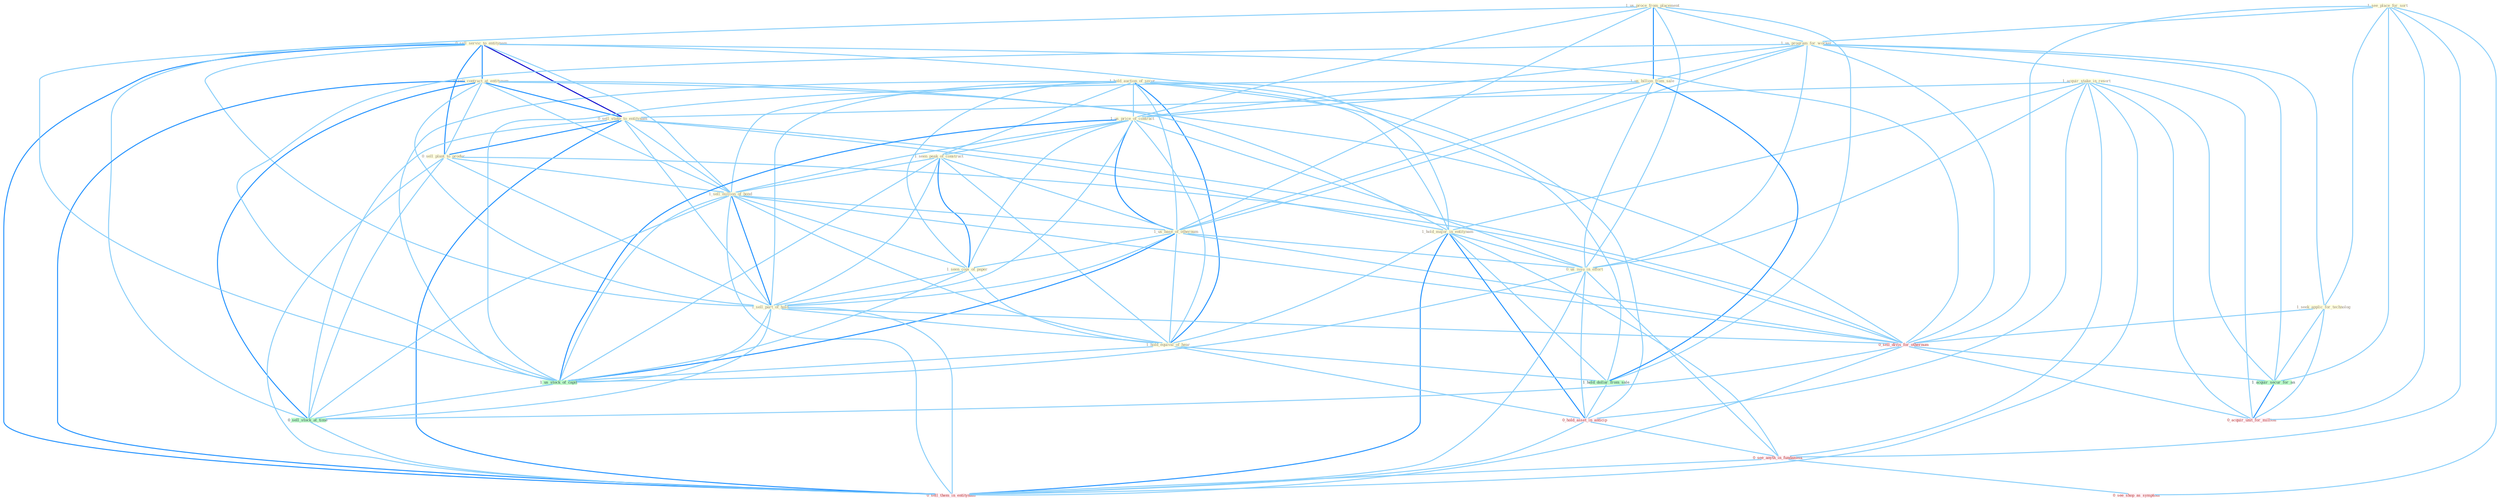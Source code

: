 Graph G{ 
    node
    [shape=polygon,style=filled,width=.5,height=.06,color="#BDFCC9",fixedsize=true,fontsize=4,
    fontcolor="#2f4f4f"];
    {node
    [color="#ffffe0", fontcolor="#8b7d6b"] "1_hold_auction_of_secur " "1_acquir_stake_in_resort " "0_sell_servic_to_entitynam " "0_sell_contract_at_entitynam " "0_sell_stake_to_entitynam " "1_see_place_for_sort " "0_sell_plant_to_produc " "1_us_proce_from_placement " "1_us_program_for_worker " "1_us_billion_from_sale " "1_us_price_of_contract " "1_seen_peak_of_construct " "1_sell_million_of_bond " "1_seek_applic_for_technolog " "1_us_base_of_othernum " "1_hold_major_in_entitynam " "0_us_issu_in_effort " "1_seen_copi_of_paper " "1_sell_part_of_hold " "1_hold_equival_of_hear "}
{node [color="#fff0f5", fontcolor="#b22222"] "0_sell_divis_for_othernum " "0_hold_asset_in_anticip " "0_see_anyth_in_fundament " "0_acquir_unit_for_million " "0_see_shop_as_symptom " "0_sell_them_in_entitynam "}
edge [color="#B0E2FF"];

	"1_hold_auction_of_secur " -- "1_us_price_of_contract " [w="1", color="#87cefa" ];
	"1_hold_auction_of_secur " -- "1_seen_peak_of_construct " [w="1", color="#87cefa" ];
	"1_hold_auction_of_secur " -- "1_sell_million_of_bond " [w="1", color="#87cefa" ];
	"1_hold_auction_of_secur " -- "1_us_base_of_othernum " [w="1", color="#87cefa" ];
	"1_hold_auction_of_secur " -- "1_hold_major_in_entitynam " [w="1", color="#87cefa" ];
	"1_hold_auction_of_secur " -- "1_seen_copi_of_paper " [w="1", color="#87cefa" ];
	"1_hold_auction_of_secur " -- "1_sell_part_of_hold " [w="1", color="#87cefa" ];
	"1_hold_auction_of_secur " -- "1_hold_equival_of_hear " [w="2", color="#1e90ff" , len=0.8];
	"1_hold_auction_of_secur " -- "1_us_stock_of_capit " [w="1", color="#87cefa" ];
	"1_hold_auction_of_secur " -- "1_hold_dollar_from_sale " [w="1", color="#87cefa" ];
	"1_hold_auction_of_secur " -- "0_hold_asset_in_anticip " [w="1", color="#87cefa" ];
	"1_acquir_stake_in_resort " -- "0_sell_stake_to_entitynam " [w="1", color="#87cefa" ];
	"1_acquir_stake_in_resort " -- "1_hold_major_in_entitynam " [w="1", color="#87cefa" ];
	"1_acquir_stake_in_resort " -- "0_us_issu_in_effort " [w="1", color="#87cefa" ];
	"1_acquir_stake_in_resort " -- "1_acquir_secur_for_an " [w="1", color="#87cefa" ];
	"1_acquir_stake_in_resort " -- "0_hold_asset_in_anticip " [w="1", color="#87cefa" ];
	"1_acquir_stake_in_resort " -- "0_see_anyth_in_fundament " [w="1", color="#87cefa" ];
	"1_acquir_stake_in_resort " -- "0_acquir_unit_for_million " [w="1", color="#87cefa" ];
	"1_acquir_stake_in_resort " -- "0_sell_them_in_entitynam " [w="1", color="#87cefa" ];
	"0_sell_servic_to_entitynam " -- "0_sell_contract_at_entitynam " [w="2", color="#1e90ff" , len=0.8];
	"0_sell_servic_to_entitynam " -- "0_sell_stake_to_entitynam " [w="3", color="#0000cd" , len=0.6];
	"0_sell_servic_to_entitynam " -- "0_sell_plant_to_produc " [w="2", color="#1e90ff" , len=0.8];
	"0_sell_servic_to_entitynam " -- "1_sell_million_of_bond " [w="1", color="#87cefa" ];
	"0_sell_servic_to_entitynam " -- "1_hold_major_in_entitynam " [w="1", color="#87cefa" ];
	"0_sell_servic_to_entitynam " -- "1_sell_part_of_hold " [w="1", color="#87cefa" ];
	"0_sell_servic_to_entitynam " -- "0_sell_divis_for_othernum " [w="1", color="#87cefa" ];
	"0_sell_servic_to_entitynam " -- "0_sell_stock_at_time " [w="1", color="#87cefa" ];
	"0_sell_servic_to_entitynam " -- "0_sell_them_in_entitynam " [w="2", color="#1e90ff" , len=0.8];
	"0_sell_contract_at_entitynam " -- "0_sell_stake_to_entitynam " [w="2", color="#1e90ff" , len=0.8];
	"0_sell_contract_at_entitynam " -- "0_sell_plant_to_produc " [w="1", color="#87cefa" ];
	"0_sell_contract_at_entitynam " -- "1_sell_million_of_bond " [w="1", color="#87cefa" ];
	"0_sell_contract_at_entitynam " -- "1_hold_major_in_entitynam " [w="1", color="#87cefa" ];
	"0_sell_contract_at_entitynam " -- "1_sell_part_of_hold " [w="1", color="#87cefa" ];
	"0_sell_contract_at_entitynam " -- "0_sell_divis_for_othernum " [w="1", color="#87cefa" ];
	"0_sell_contract_at_entitynam " -- "0_sell_stock_at_time " [w="2", color="#1e90ff" , len=0.8];
	"0_sell_contract_at_entitynam " -- "0_sell_them_in_entitynam " [w="2", color="#1e90ff" , len=0.8];
	"0_sell_stake_to_entitynam " -- "0_sell_plant_to_produc " [w="2", color="#1e90ff" , len=0.8];
	"0_sell_stake_to_entitynam " -- "1_sell_million_of_bond " [w="1", color="#87cefa" ];
	"0_sell_stake_to_entitynam " -- "1_hold_major_in_entitynam " [w="1", color="#87cefa" ];
	"0_sell_stake_to_entitynam " -- "1_sell_part_of_hold " [w="1", color="#87cefa" ];
	"0_sell_stake_to_entitynam " -- "0_sell_divis_for_othernum " [w="1", color="#87cefa" ];
	"0_sell_stake_to_entitynam " -- "0_sell_stock_at_time " [w="1", color="#87cefa" ];
	"0_sell_stake_to_entitynam " -- "0_sell_them_in_entitynam " [w="2", color="#1e90ff" , len=0.8];
	"1_see_place_for_sort " -- "1_us_program_for_worker " [w="1", color="#87cefa" ];
	"1_see_place_for_sort " -- "1_seek_applic_for_technolog " [w="1", color="#87cefa" ];
	"1_see_place_for_sort " -- "0_sell_divis_for_othernum " [w="1", color="#87cefa" ];
	"1_see_place_for_sort " -- "1_acquir_secur_for_an " [w="1", color="#87cefa" ];
	"1_see_place_for_sort " -- "0_see_anyth_in_fundament " [w="1", color="#87cefa" ];
	"1_see_place_for_sort " -- "0_acquir_unit_for_million " [w="1", color="#87cefa" ];
	"1_see_place_for_sort " -- "0_see_shop_as_symptom " [w="1", color="#87cefa" ];
	"0_sell_plant_to_produc " -- "1_sell_million_of_bond " [w="1", color="#87cefa" ];
	"0_sell_plant_to_produc " -- "1_sell_part_of_hold " [w="1", color="#87cefa" ];
	"0_sell_plant_to_produc " -- "0_sell_divis_for_othernum " [w="1", color="#87cefa" ];
	"0_sell_plant_to_produc " -- "0_sell_stock_at_time " [w="1", color="#87cefa" ];
	"0_sell_plant_to_produc " -- "0_sell_them_in_entitynam " [w="1", color="#87cefa" ];
	"1_us_proce_from_placement " -- "1_us_program_for_worker " [w="1", color="#87cefa" ];
	"1_us_proce_from_placement " -- "1_us_billion_from_sale " [w="2", color="#1e90ff" , len=0.8];
	"1_us_proce_from_placement " -- "1_us_price_of_contract " [w="1", color="#87cefa" ];
	"1_us_proce_from_placement " -- "1_us_base_of_othernum " [w="1", color="#87cefa" ];
	"1_us_proce_from_placement " -- "0_us_issu_in_effort " [w="1", color="#87cefa" ];
	"1_us_proce_from_placement " -- "1_us_stock_of_capit " [w="1", color="#87cefa" ];
	"1_us_proce_from_placement " -- "1_hold_dollar_from_sale " [w="1", color="#87cefa" ];
	"1_us_program_for_worker " -- "1_us_billion_from_sale " [w="1", color="#87cefa" ];
	"1_us_program_for_worker " -- "1_us_price_of_contract " [w="1", color="#87cefa" ];
	"1_us_program_for_worker " -- "1_seek_applic_for_technolog " [w="1", color="#87cefa" ];
	"1_us_program_for_worker " -- "1_us_base_of_othernum " [w="1", color="#87cefa" ];
	"1_us_program_for_worker " -- "0_us_issu_in_effort " [w="1", color="#87cefa" ];
	"1_us_program_for_worker " -- "0_sell_divis_for_othernum " [w="1", color="#87cefa" ];
	"1_us_program_for_worker " -- "1_acquir_secur_for_an " [w="1", color="#87cefa" ];
	"1_us_program_for_worker " -- "1_us_stock_of_capit " [w="1", color="#87cefa" ];
	"1_us_program_for_worker " -- "0_acquir_unit_for_million " [w="1", color="#87cefa" ];
	"1_us_billion_from_sale " -- "1_us_price_of_contract " [w="1", color="#87cefa" ];
	"1_us_billion_from_sale " -- "1_us_base_of_othernum " [w="1", color="#87cefa" ];
	"1_us_billion_from_sale " -- "0_us_issu_in_effort " [w="1", color="#87cefa" ];
	"1_us_billion_from_sale " -- "1_us_stock_of_capit " [w="1", color="#87cefa" ];
	"1_us_billion_from_sale " -- "1_hold_dollar_from_sale " [w="2", color="#1e90ff" , len=0.8];
	"1_us_price_of_contract " -- "1_seen_peak_of_construct " [w="1", color="#87cefa" ];
	"1_us_price_of_contract " -- "1_sell_million_of_bond " [w="1", color="#87cefa" ];
	"1_us_price_of_contract " -- "1_us_base_of_othernum " [w="2", color="#1e90ff" , len=0.8];
	"1_us_price_of_contract " -- "0_us_issu_in_effort " [w="1", color="#87cefa" ];
	"1_us_price_of_contract " -- "1_seen_copi_of_paper " [w="1", color="#87cefa" ];
	"1_us_price_of_contract " -- "1_sell_part_of_hold " [w="1", color="#87cefa" ];
	"1_us_price_of_contract " -- "1_hold_equival_of_hear " [w="1", color="#87cefa" ];
	"1_us_price_of_contract " -- "1_us_stock_of_capit " [w="2", color="#1e90ff" , len=0.8];
	"1_seen_peak_of_construct " -- "1_sell_million_of_bond " [w="1", color="#87cefa" ];
	"1_seen_peak_of_construct " -- "1_us_base_of_othernum " [w="1", color="#87cefa" ];
	"1_seen_peak_of_construct " -- "1_seen_copi_of_paper " [w="2", color="#1e90ff" , len=0.8];
	"1_seen_peak_of_construct " -- "1_sell_part_of_hold " [w="1", color="#87cefa" ];
	"1_seen_peak_of_construct " -- "1_hold_equival_of_hear " [w="1", color="#87cefa" ];
	"1_seen_peak_of_construct " -- "1_us_stock_of_capit " [w="1", color="#87cefa" ];
	"1_sell_million_of_bond " -- "1_us_base_of_othernum " [w="1", color="#87cefa" ];
	"1_sell_million_of_bond " -- "1_seen_copi_of_paper " [w="1", color="#87cefa" ];
	"1_sell_million_of_bond " -- "1_sell_part_of_hold " [w="2", color="#1e90ff" , len=0.8];
	"1_sell_million_of_bond " -- "1_hold_equival_of_hear " [w="1", color="#87cefa" ];
	"1_sell_million_of_bond " -- "0_sell_divis_for_othernum " [w="1", color="#87cefa" ];
	"1_sell_million_of_bond " -- "1_us_stock_of_capit " [w="1", color="#87cefa" ];
	"1_sell_million_of_bond " -- "0_sell_stock_at_time " [w="1", color="#87cefa" ];
	"1_sell_million_of_bond " -- "0_sell_them_in_entitynam " [w="1", color="#87cefa" ];
	"1_seek_applic_for_technolog " -- "0_sell_divis_for_othernum " [w="1", color="#87cefa" ];
	"1_seek_applic_for_technolog " -- "1_acquir_secur_for_an " [w="1", color="#87cefa" ];
	"1_seek_applic_for_technolog " -- "0_acquir_unit_for_million " [w="1", color="#87cefa" ];
	"1_us_base_of_othernum " -- "0_us_issu_in_effort " [w="1", color="#87cefa" ];
	"1_us_base_of_othernum " -- "1_seen_copi_of_paper " [w="1", color="#87cefa" ];
	"1_us_base_of_othernum " -- "1_sell_part_of_hold " [w="1", color="#87cefa" ];
	"1_us_base_of_othernum " -- "1_hold_equival_of_hear " [w="1", color="#87cefa" ];
	"1_us_base_of_othernum " -- "0_sell_divis_for_othernum " [w="1", color="#87cefa" ];
	"1_us_base_of_othernum " -- "1_us_stock_of_capit " [w="2", color="#1e90ff" , len=0.8];
	"1_hold_major_in_entitynam " -- "0_us_issu_in_effort " [w="1", color="#87cefa" ];
	"1_hold_major_in_entitynam " -- "1_hold_equival_of_hear " [w="1", color="#87cefa" ];
	"1_hold_major_in_entitynam " -- "1_hold_dollar_from_sale " [w="1", color="#87cefa" ];
	"1_hold_major_in_entitynam " -- "0_hold_asset_in_anticip " [w="2", color="#1e90ff" , len=0.8];
	"1_hold_major_in_entitynam " -- "0_see_anyth_in_fundament " [w="1", color="#87cefa" ];
	"1_hold_major_in_entitynam " -- "0_sell_them_in_entitynam " [w="2", color="#1e90ff" , len=0.8];
	"0_us_issu_in_effort " -- "1_us_stock_of_capit " [w="1", color="#87cefa" ];
	"0_us_issu_in_effort " -- "0_hold_asset_in_anticip " [w="1", color="#87cefa" ];
	"0_us_issu_in_effort " -- "0_see_anyth_in_fundament " [w="1", color="#87cefa" ];
	"0_us_issu_in_effort " -- "0_sell_them_in_entitynam " [w="1", color="#87cefa" ];
	"1_seen_copi_of_paper " -- "1_sell_part_of_hold " [w="1", color="#87cefa" ];
	"1_seen_copi_of_paper " -- "1_hold_equival_of_hear " [w="1", color="#87cefa" ];
	"1_seen_copi_of_paper " -- "1_us_stock_of_capit " [w="1", color="#87cefa" ];
	"1_sell_part_of_hold " -- "1_hold_equival_of_hear " [w="1", color="#87cefa" ];
	"1_sell_part_of_hold " -- "0_sell_divis_for_othernum " [w="1", color="#87cefa" ];
	"1_sell_part_of_hold " -- "1_us_stock_of_capit " [w="1", color="#87cefa" ];
	"1_sell_part_of_hold " -- "0_sell_stock_at_time " [w="1", color="#87cefa" ];
	"1_sell_part_of_hold " -- "0_sell_them_in_entitynam " [w="1", color="#87cefa" ];
	"1_hold_equival_of_hear " -- "1_us_stock_of_capit " [w="1", color="#87cefa" ];
	"1_hold_equival_of_hear " -- "1_hold_dollar_from_sale " [w="1", color="#87cefa" ];
	"1_hold_equival_of_hear " -- "0_hold_asset_in_anticip " [w="1", color="#87cefa" ];
	"0_sell_divis_for_othernum " -- "1_acquir_secur_for_an " [w="1", color="#87cefa" ];
	"0_sell_divis_for_othernum " -- "0_sell_stock_at_time " [w="1", color="#87cefa" ];
	"0_sell_divis_for_othernum " -- "0_acquir_unit_for_million " [w="1", color="#87cefa" ];
	"0_sell_divis_for_othernum " -- "0_sell_them_in_entitynam " [w="1", color="#87cefa" ];
	"1_acquir_secur_for_an " -- "0_acquir_unit_for_million " [w="2", color="#1e90ff" , len=0.8];
	"1_us_stock_of_capit " -- "0_sell_stock_at_time " [w="1", color="#87cefa" ];
	"1_hold_dollar_from_sale " -- "0_hold_asset_in_anticip " [w="1", color="#87cefa" ];
	"0_hold_asset_in_anticip " -- "0_see_anyth_in_fundament " [w="1", color="#87cefa" ];
	"0_hold_asset_in_anticip " -- "0_sell_them_in_entitynam " [w="1", color="#87cefa" ];
	"0_sell_stock_at_time " -- "0_sell_them_in_entitynam " [w="1", color="#87cefa" ];
	"0_see_anyth_in_fundament " -- "0_see_shop_as_symptom " [w="1", color="#87cefa" ];
	"0_see_anyth_in_fundament " -- "0_sell_them_in_entitynam " [w="1", color="#87cefa" ];
}